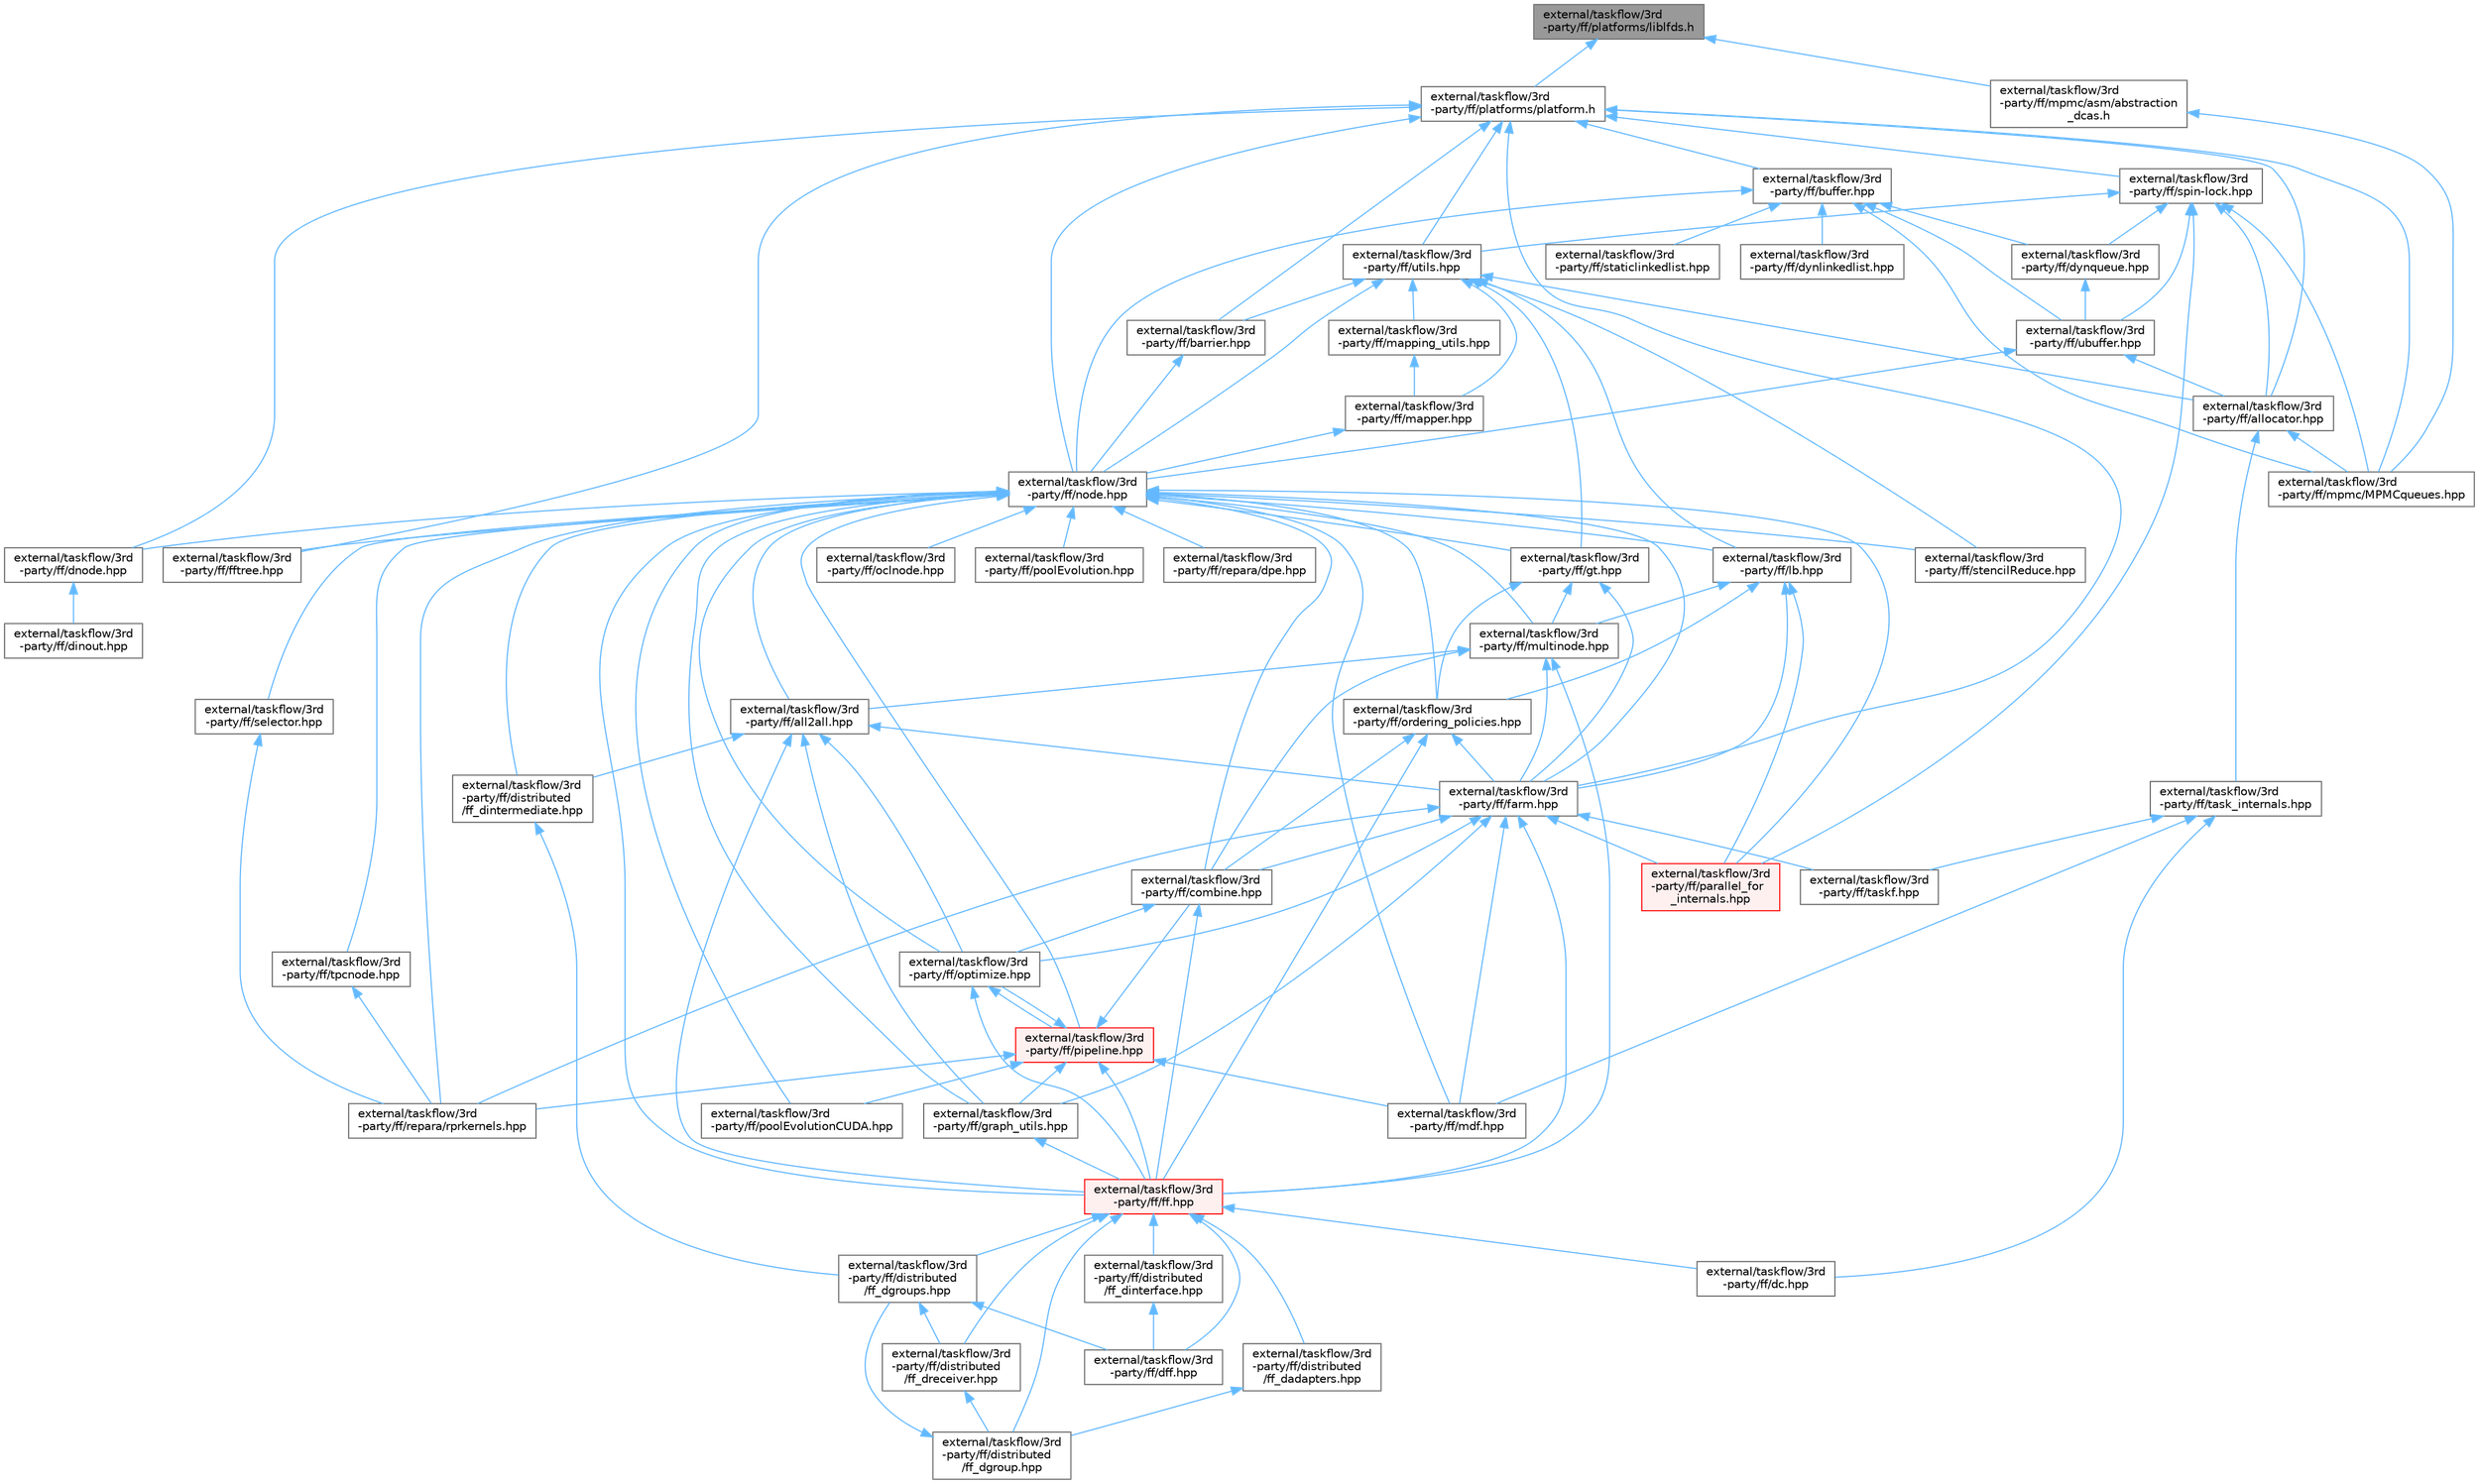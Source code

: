 digraph "external/taskflow/3rd-party/ff/platforms/liblfds.h"
{
 // LATEX_PDF_SIZE
  bgcolor="transparent";
  edge [fontname=Helvetica,fontsize=10,labelfontname=Helvetica,labelfontsize=10];
  node [fontname=Helvetica,fontsize=10,shape=box,height=0.2,width=0.4];
  Node1 [id="Node000001",label="external/taskflow/3rd\l-party/ff/platforms/liblfds.h",height=0.2,width=0.4,color="gray40", fillcolor="grey60", style="filled", fontcolor="black",tooltip=" "];
  Node1 -> Node2 [id="edge1_Node000001_Node000002",dir="back",color="steelblue1",style="solid",tooltip=" "];
  Node2 [id="Node000002",label="external/taskflow/3rd\l-party/ff/mpmc/asm/abstraction\l_dcas.h",height=0.2,width=0.4,color="grey40", fillcolor="white", style="filled",URL="$abstraction__dcas_8h.html",tooltip=" "];
  Node2 -> Node3 [id="edge2_Node000002_Node000003",dir="back",color="steelblue1",style="solid",tooltip=" "];
  Node3 [id="Node000003",label="external/taskflow/3rd\l-party/ff/mpmc/MPMCqueues.hpp",height=0.2,width=0.4,color="grey40", fillcolor="white", style="filled",URL="$_m_p_m_cqueues_8hpp.html",tooltip="This file contains several MPMC queue implementations. Not currently used."];
  Node1 -> Node4 [id="edge3_Node000001_Node000004",dir="back",color="steelblue1",style="solid",tooltip=" "];
  Node4 [id="Node000004",label="external/taskflow/3rd\l-party/ff/platforms/platform.h",height=0.2,width=0.4,color="grey40", fillcolor="white", style="filled",URL="$external_2taskflow_23rd-party_2ff_2platforms_2_platform_8h.html",tooltip=" "];
  Node4 -> Node5 [id="edge4_Node000004_Node000005",dir="back",color="steelblue1",style="solid",tooltip=" "];
  Node5 [id="Node000005",label="external/taskflow/3rd\l-party/ff/allocator.hpp",height=0.2,width=0.4,color="grey40", fillcolor="white", style="filled",URL="$allocator_8hpp.html",tooltip="Implementations of the FastFlow's lock-free allocator."];
  Node5 -> Node3 [id="edge5_Node000005_Node000003",dir="back",color="steelblue1",style="solid",tooltip=" "];
  Node5 -> Node6 [id="edge6_Node000005_Node000006",dir="back",color="steelblue1",style="solid",tooltip=" "];
  Node6 [id="Node000006",label="external/taskflow/3rd\l-party/ff/task_internals.hpp",height=0.2,width=0.4,color="grey40", fillcolor="white", style="filled",URL="$task__internals_8hpp.html",tooltip="Internal classes and helping functions for tasks management."];
  Node6 -> Node7 [id="edge7_Node000006_Node000007",dir="back",color="steelblue1",style="solid",tooltip=" "];
  Node7 [id="Node000007",label="external/taskflow/3rd\l-party/ff/dc.hpp",height=0.2,width=0.4,color="grey40", fillcolor="white", style="filled",URL="$dc_8hpp.html",tooltip=" "];
  Node6 -> Node8 [id="edge8_Node000006_Node000008",dir="back",color="steelblue1",style="solid",tooltip=" "];
  Node8 [id="Node000008",label="external/taskflow/3rd\l-party/ff/mdf.hpp",height=0.2,width=0.4,color="grey40", fillcolor="white", style="filled",URL="$mdf_8hpp.html",tooltip="This file implements the macro dataflow pattern."];
  Node6 -> Node9 [id="edge9_Node000006_Node000009",dir="back",color="steelblue1",style="solid",tooltip=" "];
  Node9 [id="Node000009",label="external/taskflow/3rd\l-party/ff/taskf.hpp",height=0.2,width=0.4,color="grey40", fillcolor="white", style="filled",URL="$taskf_8hpp.html",tooltip="This file implements a task parallel pattern whose tasks are functions."];
  Node4 -> Node10 [id="edge10_Node000004_Node000010",dir="back",color="steelblue1",style="solid",tooltip=" "];
  Node10 [id="Node000010",label="external/taskflow/3rd\l-party/ff/barrier.hpp",height=0.2,width=0.4,color="grey40", fillcolor="white", style="filled",URL="$barrier_8hpp.html",tooltip="FastFlow blocking and non-blocking barrier implementations"];
  Node10 -> Node11 [id="edge11_Node000010_Node000011",dir="back",color="steelblue1",style="solid",tooltip=" "];
  Node11 [id="Node000011",label="external/taskflow/3rd\l-party/ff/node.hpp",height=0.2,width=0.4,color="grey40", fillcolor="white", style="filled",URL="$node_8hpp.html",tooltip="FastFlow ff_node"];
  Node11 -> Node12 [id="edge12_Node000011_Node000012",dir="back",color="steelblue1",style="solid",tooltip=" "];
  Node12 [id="Node000012",label="external/taskflow/3rd\l-party/ff/all2all.hpp",height=0.2,width=0.4,color="grey40", fillcolor="white", style="filled",URL="$all2all_8hpp.html",tooltip="FastFlow all-2-all building block"];
  Node12 -> Node13 [id="edge13_Node000012_Node000013",dir="back",color="steelblue1",style="solid",tooltip=" "];
  Node13 [id="Node000013",label="external/taskflow/3rd\l-party/ff/distributed\l/ff_dintermediate.hpp",height=0.2,width=0.4,color="grey40", fillcolor="white", style="filled",URL="$ff__dintermediate_8hpp.html",tooltip=" "];
  Node13 -> Node14 [id="edge14_Node000013_Node000014",dir="back",color="steelblue1",style="solid",tooltip=" "];
  Node14 [id="Node000014",label="external/taskflow/3rd\l-party/ff/distributed\l/ff_dgroups.hpp",height=0.2,width=0.4,color="grey40", fillcolor="white", style="filled",URL="$ff__dgroups_8hpp.html",tooltip=" "];
  Node14 -> Node15 [id="edge15_Node000014_Node000015",dir="back",color="steelblue1",style="solid",tooltip=" "];
  Node15 [id="Node000015",label="external/taskflow/3rd\l-party/ff/dff.hpp",height=0.2,width=0.4,color="grey40", fillcolor="white", style="filled",URL="$dff_8hpp.html",tooltip=" "];
  Node14 -> Node16 [id="edge16_Node000014_Node000016",dir="back",color="steelblue1",style="solid",tooltip=" "];
  Node16 [id="Node000016",label="external/taskflow/3rd\l-party/ff/distributed\l/ff_dreceiver.hpp",height=0.2,width=0.4,color="grey40", fillcolor="white", style="filled",URL="$ff__dreceiver_8hpp.html",tooltip=" "];
  Node16 -> Node17 [id="edge17_Node000016_Node000017",dir="back",color="steelblue1",style="solid",tooltip=" "];
  Node17 [id="Node000017",label="external/taskflow/3rd\l-party/ff/distributed\l/ff_dgroup.hpp",height=0.2,width=0.4,color="grey40", fillcolor="white", style="filled",URL="$ff__dgroup_8hpp.html",tooltip=" "];
  Node17 -> Node14 [id="edge18_Node000017_Node000014",dir="back",color="steelblue1",style="solid",tooltip=" "];
  Node12 -> Node18 [id="edge19_Node000012_Node000018",dir="back",color="steelblue1",style="solid",tooltip=" "];
  Node18 [id="Node000018",label="external/taskflow/3rd\l-party/ff/farm.hpp",height=0.2,width=0.4,color="grey40", fillcolor="white", style="filled",URL="$farm_8hpp.html",tooltip="Farm pattern"];
  Node18 -> Node19 [id="edge20_Node000018_Node000019",dir="back",color="steelblue1",style="solid",tooltip=" "];
  Node19 [id="Node000019",label="external/taskflow/3rd\l-party/ff/combine.hpp",height=0.2,width=0.4,color="grey40", fillcolor="white", style="filled",URL="$combine_8hpp.html",tooltip="FastFlow composition building block"];
  Node19 -> Node20 [id="edge21_Node000019_Node000020",dir="back",color="steelblue1",style="solid",tooltip=" "];
  Node20 [id="Node000020",label="external/taskflow/3rd\l-party/ff/ff.hpp",height=0.2,width=0.4,color="red", fillcolor="#FFF0F0", style="filled",URL="$ff_8hpp.html",tooltip=" "];
  Node20 -> Node7 [id="edge22_Node000020_Node000007",dir="back",color="steelblue1",style="solid",tooltip=" "];
  Node20 -> Node15 [id="edge23_Node000020_Node000015",dir="back",color="steelblue1",style="solid",tooltip=" "];
  Node20 -> Node21 [id="edge24_Node000020_Node000021",dir="back",color="steelblue1",style="solid",tooltip=" "];
  Node21 [id="Node000021",label="external/taskflow/3rd\l-party/ff/distributed\l/ff_dadapters.hpp",height=0.2,width=0.4,color="grey40", fillcolor="white", style="filled",URL="$ff__dadapters_8hpp.html",tooltip=" "];
  Node21 -> Node17 [id="edge25_Node000021_Node000017",dir="back",color="steelblue1",style="solid",tooltip=" "];
  Node20 -> Node17 [id="edge26_Node000020_Node000017",dir="back",color="steelblue1",style="solid",tooltip=" "];
  Node20 -> Node14 [id="edge27_Node000020_Node000014",dir="back",color="steelblue1",style="solid",tooltip=" "];
  Node20 -> Node22 [id="edge28_Node000020_Node000022",dir="back",color="steelblue1",style="solid",tooltip=" "];
  Node22 [id="Node000022",label="external/taskflow/3rd\l-party/ff/distributed\l/ff_dinterface.hpp",height=0.2,width=0.4,color="grey40", fillcolor="white", style="filled",URL="$ff__dinterface_8hpp.html",tooltip=" "];
  Node22 -> Node15 [id="edge29_Node000022_Node000015",dir="back",color="steelblue1",style="solid",tooltip=" "];
  Node20 -> Node16 [id="edge30_Node000020_Node000016",dir="back",color="steelblue1",style="solid",tooltip=" "];
  Node19 -> Node29 [id="edge31_Node000019_Node000029",dir="back",color="steelblue1",style="solid",tooltip=" "];
  Node29 [id="Node000029",label="external/taskflow/3rd\l-party/ff/optimize.hpp",height=0.2,width=0.4,color="grey40", fillcolor="white", style="filled",URL="$optimize_8hpp.html",tooltip="FastFlow optimization heuristics"];
  Node29 -> Node20 [id="edge32_Node000029_Node000020",dir="back",color="steelblue1",style="solid",tooltip=" "];
  Node29 -> Node30 [id="edge33_Node000029_Node000030",dir="back",color="steelblue1",style="solid",tooltip=" "];
  Node30 [id="Node000030",label="external/taskflow/3rd\l-party/ff/pipeline.hpp",height=0.2,width=0.4,color="red", fillcolor="#FFF0F0", style="filled",URL="$3rd-party_2ff_2pipeline_8hpp.html",tooltip="This file implements the pipeline skeleton, both in the high-level pattern syntax (ff::ff_pipe) and l..."];
  Node30 -> Node19 [id="edge34_Node000030_Node000019",dir="back",color="steelblue1",style="solid",tooltip=" "];
  Node30 -> Node20 [id="edge35_Node000030_Node000020",dir="back",color="steelblue1",style="solid",tooltip=" "];
  Node30 -> Node32 [id="edge36_Node000030_Node000032",dir="back",color="steelblue1",style="solid",tooltip=" "];
  Node32 [id="Node000032",label="external/taskflow/3rd\l-party/ff/graph_utils.hpp",height=0.2,width=0.4,color="grey40", fillcolor="white", style="filled",URL="$graph__utils_8hpp.html",tooltip="Utility functions for manipulating the concurrency graph"];
  Node32 -> Node20 [id="edge37_Node000032_Node000020",dir="back",color="steelblue1",style="solid",tooltip=" "];
  Node30 -> Node8 [id="edge38_Node000030_Node000008",dir="back",color="steelblue1",style="solid",tooltip=" "];
  Node30 -> Node29 [id="edge39_Node000030_Node000029",dir="back",color="steelblue1",style="solid",tooltip=" "];
  Node30 -> Node36 [id="edge40_Node000030_Node000036",dir="back",color="steelblue1",style="solid",tooltip=" "];
  Node36 [id="Node000036",label="external/taskflow/3rd\l-party/ff/poolEvolutionCUDA.hpp",height=0.2,width=0.4,color="grey40", fillcolor="white", style="filled",URL="$pool_evolution_c_u_d_a_8hpp.html",tooltip=" "];
  Node30 -> Node37 [id="edge41_Node000030_Node000037",dir="back",color="steelblue1",style="solid",tooltip=" "];
  Node37 [id="Node000037",label="external/taskflow/3rd\l-party/ff/repara/rprkernels.hpp",height=0.2,width=0.4,color="grey40", fillcolor="white", style="filled",URL="$rprkernels_8hpp.html",tooltip=" "];
  Node18 -> Node20 [id="edge42_Node000018_Node000020",dir="back",color="steelblue1",style="solid",tooltip=" "];
  Node18 -> Node32 [id="edge43_Node000018_Node000032",dir="back",color="steelblue1",style="solid",tooltip=" "];
  Node18 -> Node8 [id="edge44_Node000018_Node000008",dir="back",color="steelblue1",style="solid",tooltip=" "];
  Node18 -> Node29 [id="edge45_Node000018_Node000029",dir="back",color="steelblue1",style="solid",tooltip=" "];
  Node18 -> Node38 [id="edge46_Node000018_Node000038",dir="back",color="steelblue1",style="solid",tooltip=" "];
  Node38 [id="Node000038",label="external/taskflow/3rd\l-party/ff/parallel_for\l_internals.hpp",height=0.2,width=0.4,color="red", fillcolor="#FFF0F0", style="filled",URL="$parallel__for__internals_8hpp.html",tooltip="Internal classes and functions for parallel_for/parallel_reduce skeletons."];
  Node18 -> Node37 [id="edge47_Node000018_Node000037",dir="back",color="steelblue1",style="solid",tooltip=" "];
  Node18 -> Node9 [id="edge48_Node000018_Node000009",dir="back",color="steelblue1",style="solid",tooltip=" "];
  Node12 -> Node20 [id="edge49_Node000012_Node000020",dir="back",color="steelblue1",style="solid",tooltip=" "];
  Node12 -> Node32 [id="edge50_Node000012_Node000032",dir="back",color="steelblue1",style="solid",tooltip=" "];
  Node12 -> Node29 [id="edge51_Node000012_Node000029",dir="back",color="steelblue1",style="solid",tooltip=" "];
  Node11 -> Node19 [id="edge52_Node000011_Node000019",dir="back",color="steelblue1",style="solid",tooltip=" "];
  Node11 -> Node13 [id="edge53_Node000011_Node000013",dir="back",color="steelblue1",style="solid",tooltip=" "];
  Node11 -> Node39 [id="edge54_Node000011_Node000039",dir="back",color="steelblue1",style="solid",tooltip=" "];
  Node39 [id="Node000039",label="external/taskflow/3rd\l-party/ff/dnode.hpp",height=0.2,width=0.4,color="grey40", fillcolor="white", style="filled",URL="$dnode_8hpp.html",tooltip="Contains the definition of the ff_dnode class, which is an extension of the base class ff_node,..."];
  Node39 -> Node40 [id="edge55_Node000039_Node000040",dir="back",color="steelblue1",style="solid",tooltip=" "];
  Node40 [id="Node000040",label="external/taskflow/3rd\l-party/ff/dinout.hpp",height=0.2,width=0.4,color="grey40", fillcolor="white", style="filled",URL="$dinout_8hpp.html",tooltip=" "];
  Node11 -> Node18 [id="edge56_Node000011_Node000018",dir="back",color="steelblue1",style="solid",tooltip=" "];
  Node11 -> Node20 [id="edge57_Node000011_Node000020",dir="back",color="steelblue1",style="solid",tooltip=" "];
  Node11 -> Node41 [id="edge58_Node000011_Node000041",dir="back",color="steelblue1",style="solid",tooltip=" "];
  Node41 [id="Node000041",label="external/taskflow/3rd\l-party/ff/fftree.hpp",height=0.2,width=0.4,color="grey40", fillcolor="white", style="filled",URL="$fftree_8hpp.html",tooltip=" "];
  Node11 -> Node32 [id="edge59_Node000011_Node000032",dir="back",color="steelblue1",style="solid",tooltip=" "];
  Node11 -> Node42 [id="edge60_Node000011_Node000042",dir="back",color="steelblue1",style="solid",tooltip=" "];
  Node42 [id="Node000042",label="external/taskflow/3rd\l-party/ff/gt.hpp",height=0.2,width=0.4,color="grey40", fillcolor="white", style="filled",URL="$gt_8hpp.html",tooltip="Farm Collector (it is not a ff_node)"];
  Node42 -> Node18 [id="edge61_Node000042_Node000018",dir="back",color="steelblue1",style="solid",tooltip=" "];
  Node42 -> Node43 [id="edge62_Node000042_Node000043",dir="back",color="steelblue1",style="solid",tooltip=" "];
  Node43 [id="Node000043",label="external/taskflow/3rd\l-party/ff/multinode.hpp",height=0.2,width=0.4,color="grey40", fillcolor="white", style="filled",URL="$multinode_8hpp.html",tooltip="FastFlow ff_minode ff_monode and typed versions."];
  Node43 -> Node12 [id="edge63_Node000043_Node000012",dir="back",color="steelblue1",style="solid",tooltip=" "];
  Node43 -> Node19 [id="edge64_Node000043_Node000019",dir="back",color="steelblue1",style="solid",tooltip=" "];
  Node43 -> Node18 [id="edge65_Node000043_Node000018",dir="back",color="steelblue1",style="solid",tooltip=" "];
  Node43 -> Node20 [id="edge66_Node000043_Node000020",dir="back",color="steelblue1",style="solid",tooltip=" "];
  Node42 -> Node44 [id="edge67_Node000042_Node000044",dir="back",color="steelblue1",style="solid",tooltip=" "];
  Node44 [id="Node000044",label="external/taskflow/3rd\l-party/ff/ordering_policies.hpp",height=0.2,width=0.4,color="grey40", fillcolor="white", style="filled",URL="$ordering__policies_8hpp.html",tooltip=" "];
  Node44 -> Node19 [id="edge68_Node000044_Node000019",dir="back",color="steelblue1",style="solid",tooltip=" "];
  Node44 -> Node18 [id="edge69_Node000044_Node000018",dir="back",color="steelblue1",style="solid",tooltip=" "];
  Node44 -> Node20 [id="edge70_Node000044_Node000020",dir="back",color="steelblue1",style="solid",tooltip=" "];
  Node11 -> Node45 [id="edge71_Node000011_Node000045",dir="back",color="steelblue1",style="solid",tooltip=" "];
  Node45 [id="Node000045",label="external/taskflow/3rd\l-party/ff/lb.hpp",height=0.2,width=0.4,color="grey40", fillcolor="white", style="filled",URL="$lb_8hpp.html",tooltip="Farm Emitter (not a ff_node)"];
  Node45 -> Node18 [id="edge72_Node000045_Node000018",dir="back",color="steelblue1",style="solid",tooltip=" "];
  Node45 -> Node43 [id="edge73_Node000045_Node000043",dir="back",color="steelblue1",style="solid",tooltip=" "];
  Node45 -> Node44 [id="edge74_Node000045_Node000044",dir="back",color="steelblue1",style="solid",tooltip=" "];
  Node45 -> Node38 [id="edge75_Node000045_Node000038",dir="back",color="steelblue1",style="solid",tooltip=" "];
  Node11 -> Node8 [id="edge76_Node000011_Node000008",dir="back",color="steelblue1",style="solid",tooltip=" "];
  Node11 -> Node43 [id="edge77_Node000011_Node000043",dir="back",color="steelblue1",style="solid",tooltip=" "];
  Node11 -> Node46 [id="edge78_Node000011_Node000046",dir="back",color="steelblue1",style="solid",tooltip=" "];
  Node46 [id="Node000046",label="external/taskflow/3rd\l-party/ff/oclnode.hpp",height=0.2,width=0.4,color="grey40", fillcolor="white", style="filled",URL="$oclnode_8hpp.html",tooltip="FastFlow OpenCL interface node"];
  Node11 -> Node29 [id="edge79_Node000011_Node000029",dir="back",color="steelblue1",style="solid",tooltip=" "];
  Node11 -> Node44 [id="edge80_Node000011_Node000044",dir="back",color="steelblue1",style="solid",tooltip=" "];
  Node11 -> Node38 [id="edge81_Node000011_Node000038",dir="back",color="steelblue1",style="solid",tooltip=" "];
  Node11 -> Node30 [id="edge82_Node000011_Node000030",dir="back",color="steelblue1",style="solid",tooltip=" "];
  Node11 -> Node34 [id="edge83_Node000011_Node000034",dir="back",color="steelblue1",style="solid",tooltip=" "];
  Node34 [id="Node000034",label="external/taskflow/3rd\l-party/ff/poolEvolution.hpp",height=0.2,width=0.4,color="grey40", fillcolor="white", style="filled",URL="$pool_evolution_8hpp.html",tooltip="The PoolEvolution pattern models the evolution of a given population."];
  Node11 -> Node36 [id="edge84_Node000011_Node000036",dir="back",color="steelblue1",style="solid",tooltip=" "];
  Node11 -> Node47 [id="edge85_Node000011_Node000047",dir="back",color="steelblue1",style="solid",tooltip=" "];
  Node47 [id="Node000047",label="external/taskflow/3rd\l-party/ff/repara/dpe.hpp",height=0.2,width=0.4,color="grey40", fillcolor="white", style="filled",URL="$dpe_8hpp.html",tooltip=" "];
  Node11 -> Node37 [id="edge86_Node000011_Node000037",dir="back",color="steelblue1",style="solid",tooltip=" "];
  Node11 -> Node48 [id="edge87_Node000011_Node000048",dir="back",color="steelblue1",style="solid",tooltip=" "];
  Node48 [id="Node000048",label="external/taskflow/3rd\l-party/ff/selector.hpp",height=0.2,width=0.4,color="grey40", fillcolor="white", style="filled",URL="$selector_8hpp.html",tooltip=" "];
  Node48 -> Node37 [id="edge88_Node000048_Node000037",dir="back",color="steelblue1",style="solid",tooltip=" "];
  Node11 -> Node35 [id="edge89_Node000011_Node000035",dir="back",color="steelblue1",style="solid",tooltip=" "];
  Node35 [id="Node000035",label="external/taskflow/3rd\l-party/ff/stencilReduce.hpp",height=0.2,width=0.4,color="grey40", fillcolor="white", style="filled",URL="$stencil_reduce_8hpp.html",tooltip=" "];
  Node11 -> Node49 [id="edge90_Node000011_Node000049",dir="back",color="steelblue1",style="solid",tooltip=" "];
  Node49 [id="Node000049",label="external/taskflow/3rd\l-party/ff/tpcnode.hpp",height=0.2,width=0.4,color="grey40", fillcolor="white", style="filled",URL="$tpcnode_8hpp.html",tooltip="FastFlow Thread Pool Composer (TPC) interface node"];
  Node49 -> Node37 [id="edge91_Node000049_Node000037",dir="back",color="steelblue1",style="solid",tooltip=" "];
  Node4 -> Node50 [id="edge92_Node000004_Node000050",dir="back",color="steelblue1",style="solid",tooltip=" "];
  Node50 [id="Node000050",label="external/taskflow/3rd\l-party/ff/buffer.hpp",height=0.2,width=0.4,color="grey40", fillcolor="white", style="filled",URL="$buffer_8hpp.html",tooltip="This file contains the definition of the bounded SPSC channel buffer used in FastFlow"];
  Node50 -> Node51 [id="edge93_Node000050_Node000051",dir="back",color="steelblue1",style="solid",tooltip=" "];
  Node51 [id="Node000051",label="external/taskflow/3rd\l-party/ff/dynlinkedlist.hpp",height=0.2,width=0.4,color="grey40", fillcolor="white", style="filled",URL="$dynlinkedlist_8hpp.html",tooltip="Dynamic linked list Single-Writer Single-Reader unbounded queue. Not currently used."];
  Node50 -> Node52 [id="edge94_Node000050_Node000052",dir="back",color="steelblue1",style="solid",tooltip=" "];
  Node52 [id="Node000052",label="external/taskflow/3rd\l-party/ff/dynqueue.hpp",height=0.2,width=0.4,color="grey40", fillcolor="white", style="filled",URL="$dynqueue_8hpp.html",tooltip="Implementation of a dynamic queue. Not currently used."];
  Node52 -> Node53 [id="edge95_Node000052_Node000053",dir="back",color="steelblue1",style="solid",tooltip=" "];
  Node53 [id="Node000053",label="external/taskflow/3rd\l-party/ff/ubuffer.hpp",height=0.2,width=0.4,color="grey40", fillcolor="white", style="filled",URL="$ubuffer_8hpp.html",tooltip="This file contains the definition of the unbounded SWSR circular buffer used in FastFlow"];
  Node53 -> Node5 [id="edge96_Node000053_Node000005",dir="back",color="steelblue1",style="solid",tooltip=" "];
  Node53 -> Node11 [id="edge97_Node000053_Node000011",dir="back",color="steelblue1",style="solid",tooltip=" "];
  Node50 -> Node3 [id="edge98_Node000050_Node000003",dir="back",color="steelblue1",style="solid",tooltip=" "];
  Node50 -> Node11 [id="edge99_Node000050_Node000011",dir="back",color="steelblue1",style="solid",tooltip=" "];
  Node50 -> Node54 [id="edge100_Node000050_Node000054",dir="back",color="steelblue1",style="solid",tooltip=" "];
  Node54 [id="Node000054",label="external/taskflow/3rd\l-party/ff/staticlinkedlist.hpp",height=0.2,width=0.4,color="grey40", fillcolor="white", style="filled",URL="$staticlinkedlist_8hpp.html",tooltip="Static Linked List. Not currently used."];
  Node50 -> Node53 [id="edge101_Node000050_Node000053",dir="back",color="steelblue1",style="solid",tooltip=" "];
  Node4 -> Node39 [id="edge102_Node000004_Node000039",dir="back",color="steelblue1",style="solid",tooltip=" "];
  Node4 -> Node18 [id="edge103_Node000004_Node000018",dir="back",color="steelblue1",style="solid",tooltip=" "];
  Node4 -> Node41 [id="edge104_Node000004_Node000041",dir="back",color="steelblue1",style="solid",tooltip=" "];
  Node4 -> Node3 [id="edge105_Node000004_Node000003",dir="back",color="steelblue1",style="solid",tooltip=" "];
  Node4 -> Node11 [id="edge106_Node000004_Node000011",dir="back",color="steelblue1",style="solid",tooltip=" "];
  Node4 -> Node55 [id="edge107_Node000004_Node000055",dir="back",color="steelblue1",style="solid",tooltip=" "];
  Node55 [id="Node000055",label="external/taskflow/3rd\l-party/ff/spin-lock.hpp",height=0.2,width=0.4,color="grey40", fillcolor="white", style="filled",URL="$spin-lock_8hpp.html",tooltip="This file contains several alternative spin lock(s) implementations that can be used as FastFlow spin..."];
  Node55 -> Node5 [id="edge108_Node000055_Node000005",dir="back",color="steelblue1",style="solid",tooltip=" "];
  Node55 -> Node52 [id="edge109_Node000055_Node000052",dir="back",color="steelblue1",style="solid",tooltip=" "];
  Node55 -> Node3 [id="edge110_Node000055_Node000003",dir="back",color="steelblue1",style="solid",tooltip=" "];
  Node55 -> Node38 [id="edge111_Node000055_Node000038",dir="back",color="steelblue1",style="solid",tooltip=" "];
  Node55 -> Node53 [id="edge112_Node000055_Node000053",dir="back",color="steelblue1",style="solid",tooltip=" "];
  Node55 -> Node56 [id="edge113_Node000055_Node000056",dir="back",color="steelblue1",style="solid",tooltip=" "];
  Node56 [id="Node000056",label="external/taskflow/3rd\l-party/ff/utils.hpp",height=0.2,width=0.4,color="grey40", fillcolor="white", style="filled",URL="$utils_8hpp.html",tooltip="Utility functions"];
  Node56 -> Node5 [id="edge114_Node000056_Node000005",dir="back",color="steelblue1",style="solid",tooltip=" "];
  Node56 -> Node10 [id="edge115_Node000056_Node000010",dir="back",color="steelblue1",style="solid",tooltip=" "];
  Node56 -> Node42 [id="edge116_Node000056_Node000042",dir="back",color="steelblue1",style="solid",tooltip=" "];
  Node56 -> Node45 [id="edge117_Node000056_Node000045",dir="back",color="steelblue1",style="solid",tooltip=" "];
  Node56 -> Node57 [id="edge118_Node000056_Node000057",dir="back",color="steelblue1",style="solid",tooltip=" "];
  Node57 [id="Node000057",label="external/taskflow/3rd\l-party/ff/mapper.hpp",height=0.2,width=0.4,color="grey40", fillcolor="white", style="filled",URL="$mapper_8hpp.html",tooltip="This file contains the thread mapper definition used in FastFlow"];
  Node57 -> Node11 [id="edge119_Node000057_Node000011",dir="back",color="steelblue1",style="solid",tooltip=" "];
  Node56 -> Node58 [id="edge120_Node000056_Node000058",dir="back",color="steelblue1",style="solid",tooltip=" "];
  Node58 [id="Node000058",label="external/taskflow/3rd\l-party/ff/mapping_utils.hpp",height=0.2,width=0.4,color="grey40", fillcolor="white", style="filled",URL="$mapping__utils_8hpp.html",tooltip="This file contains utilities for plaform inspection and thread pinning"];
  Node58 -> Node57 [id="edge121_Node000058_Node000057",dir="back",color="steelblue1",style="solid",tooltip=" "];
  Node56 -> Node11 [id="edge122_Node000056_Node000011",dir="back",color="steelblue1",style="solid",tooltip=" "];
  Node56 -> Node35 [id="edge123_Node000056_Node000035",dir="back",color="steelblue1",style="solid",tooltip=" "];
  Node4 -> Node56 [id="edge124_Node000004_Node000056",dir="back",color="steelblue1",style="solid",tooltip=" "];
}
